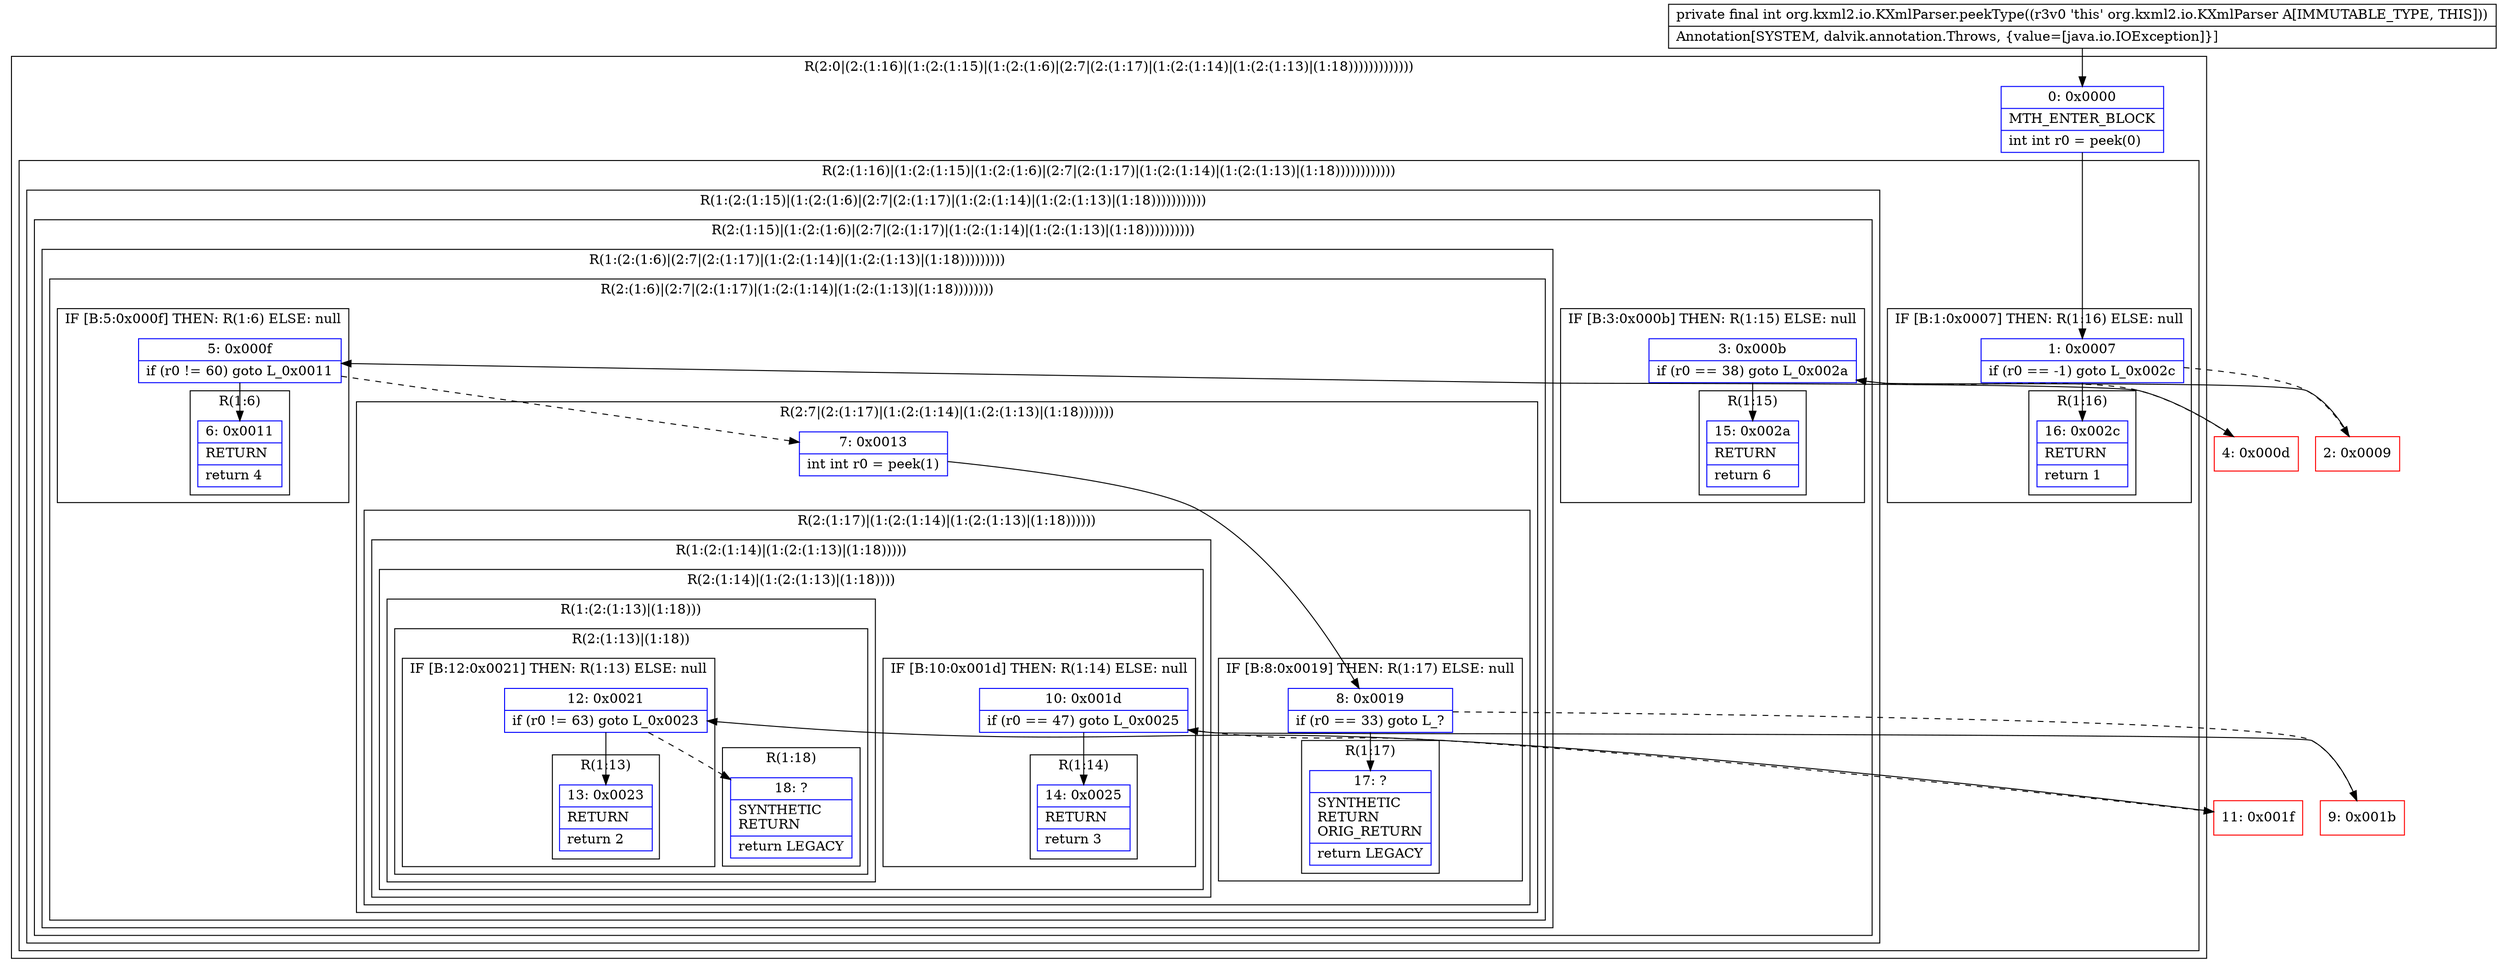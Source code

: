 digraph "CFG fororg.kxml2.io.KXmlParser.peekType()I" {
subgraph cluster_Region_339578156 {
label = "R(2:0|(2:(1:16)|(1:(2:(1:15)|(1:(2:(1:6)|(2:7|(2:(1:17)|(1:(2:(1:14)|(1:(2:(1:13)|(1:18)))))))))))))";
node [shape=record,color=blue];
Node_0 [shape=record,label="{0\:\ 0x0000|MTH_ENTER_BLOCK\l|int int r0 = peek(0)\l}"];
subgraph cluster_Region_537684954 {
label = "R(2:(1:16)|(1:(2:(1:15)|(1:(2:(1:6)|(2:7|(2:(1:17)|(1:(2:(1:14)|(1:(2:(1:13)|(1:18))))))))))))";
node [shape=record,color=blue];
subgraph cluster_IfRegion_774090566 {
label = "IF [B:1:0x0007] THEN: R(1:16) ELSE: null";
node [shape=record,color=blue];
Node_1 [shape=record,label="{1\:\ 0x0007|if (r0 == \-1) goto L_0x002c\l}"];
subgraph cluster_Region_420644964 {
label = "R(1:16)";
node [shape=record,color=blue];
Node_16 [shape=record,label="{16\:\ 0x002c|RETURN\l|return 1\l}"];
}
}
subgraph cluster_Region_1678972357 {
label = "R(1:(2:(1:15)|(1:(2:(1:6)|(2:7|(2:(1:17)|(1:(2:(1:14)|(1:(2:(1:13)|(1:18)))))))))))";
node [shape=record,color=blue];
subgraph cluster_Region_1391847957 {
label = "R(2:(1:15)|(1:(2:(1:6)|(2:7|(2:(1:17)|(1:(2:(1:14)|(1:(2:(1:13)|(1:18))))))))))";
node [shape=record,color=blue];
subgraph cluster_IfRegion_820062739 {
label = "IF [B:3:0x000b] THEN: R(1:15) ELSE: null";
node [shape=record,color=blue];
Node_3 [shape=record,label="{3\:\ 0x000b|if (r0 == 38) goto L_0x002a\l}"];
subgraph cluster_Region_291768618 {
label = "R(1:15)";
node [shape=record,color=blue];
Node_15 [shape=record,label="{15\:\ 0x002a|RETURN\l|return 6\l}"];
}
}
subgraph cluster_Region_481878730 {
label = "R(1:(2:(1:6)|(2:7|(2:(1:17)|(1:(2:(1:14)|(1:(2:(1:13)|(1:18)))))))))";
node [shape=record,color=blue];
subgraph cluster_Region_1618567589 {
label = "R(2:(1:6)|(2:7|(2:(1:17)|(1:(2:(1:14)|(1:(2:(1:13)|(1:18))))))))";
node [shape=record,color=blue];
subgraph cluster_IfRegion_239783421 {
label = "IF [B:5:0x000f] THEN: R(1:6) ELSE: null";
node [shape=record,color=blue];
Node_5 [shape=record,label="{5\:\ 0x000f|if (r0 != 60) goto L_0x0011\l}"];
subgraph cluster_Region_488737533 {
label = "R(1:6)";
node [shape=record,color=blue];
Node_6 [shape=record,label="{6\:\ 0x0011|RETURN\l|return 4\l}"];
}
}
subgraph cluster_Region_1994814965 {
label = "R(2:7|(2:(1:17)|(1:(2:(1:14)|(1:(2:(1:13)|(1:18)))))))";
node [shape=record,color=blue];
Node_7 [shape=record,label="{7\:\ 0x0013|int int r0 = peek(1)\l}"];
subgraph cluster_Region_750644522 {
label = "R(2:(1:17)|(1:(2:(1:14)|(1:(2:(1:13)|(1:18))))))";
node [shape=record,color=blue];
subgraph cluster_IfRegion_1158458864 {
label = "IF [B:8:0x0019] THEN: R(1:17) ELSE: null";
node [shape=record,color=blue];
Node_8 [shape=record,label="{8\:\ 0x0019|if (r0 == 33) goto L_?\l}"];
subgraph cluster_Region_2009658565 {
label = "R(1:17)";
node [shape=record,color=blue];
Node_17 [shape=record,label="{17\:\ ?|SYNTHETIC\lRETURN\lORIG_RETURN\l|return LEGACY\l}"];
}
}
subgraph cluster_Region_1545066448 {
label = "R(1:(2:(1:14)|(1:(2:(1:13)|(1:18)))))";
node [shape=record,color=blue];
subgraph cluster_Region_1307625677 {
label = "R(2:(1:14)|(1:(2:(1:13)|(1:18))))";
node [shape=record,color=blue];
subgraph cluster_IfRegion_2080679664 {
label = "IF [B:10:0x001d] THEN: R(1:14) ELSE: null";
node [shape=record,color=blue];
Node_10 [shape=record,label="{10\:\ 0x001d|if (r0 == 47) goto L_0x0025\l}"];
subgraph cluster_Region_250067172 {
label = "R(1:14)";
node [shape=record,color=blue];
Node_14 [shape=record,label="{14\:\ 0x0025|RETURN\l|return 3\l}"];
}
}
subgraph cluster_Region_1043925793 {
label = "R(1:(2:(1:13)|(1:18)))";
node [shape=record,color=blue];
subgraph cluster_Region_1551032929 {
label = "R(2:(1:13)|(1:18))";
node [shape=record,color=blue];
subgraph cluster_IfRegion_611957160 {
label = "IF [B:12:0x0021] THEN: R(1:13) ELSE: null";
node [shape=record,color=blue];
Node_12 [shape=record,label="{12\:\ 0x0021|if (r0 != 63) goto L_0x0023\l}"];
subgraph cluster_Region_395313026 {
label = "R(1:13)";
node [shape=record,color=blue];
Node_13 [shape=record,label="{13\:\ 0x0023|RETURN\l|return 2\l}"];
}
}
subgraph cluster_Region_614221071 {
label = "R(1:18)";
node [shape=record,color=blue];
Node_18 [shape=record,label="{18\:\ ?|SYNTHETIC\lRETURN\l|return LEGACY\l}"];
}
}
}
}
}
}
}
}
}
}
}
}
}
Node_2 [shape=record,color=red,label="{2\:\ 0x0009}"];
Node_4 [shape=record,color=red,label="{4\:\ 0x000d}"];
Node_9 [shape=record,color=red,label="{9\:\ 0x001b}"];
Node_11 [shape=record,color=red,label="{11\:\ 0x001f}"];
MethodNode[shape=record,label="{private final int org.kxml2.io.KXmlParser.peekType((r3v0 'this' org.kxml2.io.KXmlParser A[IMMUTABLE_TYPE, THIS]))  | Annotation[SYSTEM, dalvik.annotation.Throws, \{value=[java.io.IOException]\}]\l}"];
MethodNode -> Node_0;
Node_0 -> Node_1;
Node_1 -> Node_2[style=dashed];
Node_1 -> Node_16;
Node_3 -> Node_4[style=dashed];
Node_3 -> Node_15;
Node_5 -> Node_6;
Node_5 -> Node_7[style=dashed];
Node_7 -> Node_8;
Node_8 -> Node_9[style=dashed];
Node_8 -> Node_17;
Node_10 -> Node_11[style=dashed];
Node_10 -> Node_14;
Node_12 -> Node_13;
Node_12 -> Node_18[style=dashed];
Node_2 -> Node_3;
Node_4 -> Node_5;
Node_9 -> Node_10;
Node_11 -> Node_12;
}

